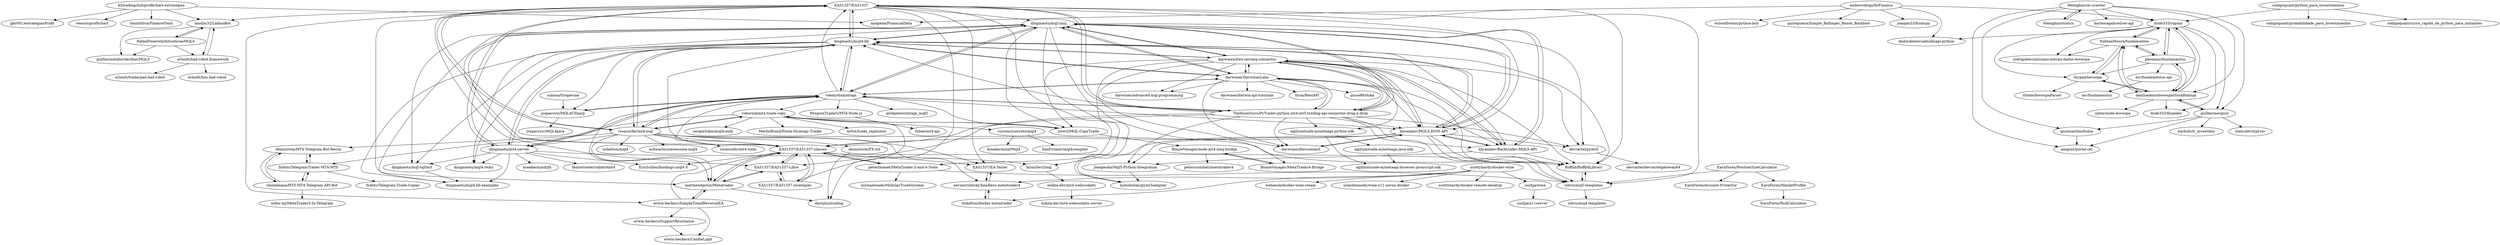 digraph G {
"b2tradingclub/profitchart-estrategias" -> "gbr001/estrategiasProfit"
"b2tradingclub/profitchart-estrategias" -> "venozo/profitchart"
"b2tradingclub/profitchart-estrategias" -> "landim32/LadinoBot"
"b2tradingclub/profitchart-estrategias" -> "SauloSilva/FinanceTools"
"b2tradingclub/profitchart-estrategias" -> "andpena/FinancialData"
"dingmaotu/mql-zmq" -> "dingmaotu/mql4-lib"
"dingmaotu/mql-zmq" -> "darwinex/dwx-zeromq-connector"
"dingmaotu/mql-zmq" -> "darwinex/DarwinexLabs"
"dingmaotu/mql-zmq" -> "khramkov/MQL5-JSON-API"
"dingmaotu/mql-zmq" -> "dingmaotu/mt4-server"
"dingmaotu/mql-zmq" -> "khramkov/Backtrader-MQL5-API"
"dingmaotu/mql-zmq" -> "vdemydiuk/mtapi"
"dingmaotu/mql-zmq" -> "jiowcl/MQL-CopyTrade"
"dingmaotu/mql-zmq" -> "TheSnowGuru/PyTrader-python-mt4-mt5-trading-api-connector-drag-n-drop"
"dingmaotu/mql-zmq" -> "devcartel/pymt5"
"dingmaotu/mql-zmq" -> "BonneVoyager/MetaTrader4-Bridge"
"dingmaotu/mql-zmq" -> "dingmaotu/mql4-redis"
"dingmaotu/mql-zmq" -> "dingmaotu/mql-sqlite3"
"dingmaotu/mql-zmq" -> "dingmaotu/mql4-lib-examples"
"dingmaotu/mql-zmq" -> "krisn/lws2mql"
"TheSnowGuru/PyTrader-python-mt4-mt5-trading-api-connector-drag-n-drop" -> "darwinex/dwx-zeromq-connector"
"TheSnowGuru/PyTrader-python-mt4-mt5-trading-api-connector-drag-n-drop" -> "agiliumtrade-ai/metaapi-python-sdk"
"TheSnowGuru/PyTrader-python-mt4-mt5-trading-api-connector-drag-n-drop" -> "dingmaotu/mql-zmq"
"TheSnowGuru/PyTrader-python-mt4-mt5-trading-api-connector-drag-n-drop" -> "khramkov/Backtrader-MQL5-API"
"TheSnowGuru/PyTrader-python-mt4-mt5-trading-api-connector-drag-n-drop" -> "darwinex/dwxconnect"
"TheSnowGuru/PyTrader-python-mt4-mt5-trading-api-connector-drag-n-drop" -> "khramkov/MQL5-JSON-API"
"TheSnowGuru/PyTrader-python-mt4-mt5-trading-api-connector-drag-n-drop" -> "Joaopeuko/Mql5-Python-Integration"
"TheSnowGuru/PyTrader-python-mt4-mt5-trading-api-connector-drag-n-drop" -> "EA31337/EA31337"
"TheSnowGuru/PyTrader-python-mt4-mt5-trading-api-connector-drag-n-drop" -> "devcartel/pymt5"
"TheSnowGuru/PyTrader-python-mt4-mt5-trading-api-connector-drag-n-drop" -> "EA31337/EA31337-classes"
"TheSnowGuru/PyTrader-python-mt4-mt5-trading-api-connector-drag-n-drop" -> "dingmaotu/mql4-lib"
"TheSnowGuru/PyTrader-python-mt4-mt5-trading-api-connector-drag-n-drop" -> "vdemydiuk/mtapi"
"TheSnowGuru/PyTrader-python-mt4-mt5-trading-api-connector-drag-n-drop" -> "sibvic/mq5-templates"
"TheSnowGuru/PyTrader-python-mt4-mt5-trading-api-connector-drag-n-drop" -> "darwinex/DarwinexLabs"
"TheSnowGuru/PyTrader-python-mt4-mt5-trading-api-connector-drag-n-drop" -> "EA31337/EA31337-Libre"
"sukona/Grapevine" -> "jseparovic/MQL4CSharp"
"EA31337/EA31337" -> "EA31337/EA31337-classes"
"EA31337/EA31337" -> "EA31337/EA31337-Libre"
"EA31337/EA31337" -> "rosasurfer/mt4-mql"
"EA31337/EA31337" -> "erwin-beckers/SimpleTrendReversalEA"
"EA31337/EA31337" -> "peterthomet/MetaTrader-5-and-4-Tools"
"EA31337/EA31337" -> "matthewkastor/Metatrader"
"EA31337/EA31337" -> "dingmaotu/mql4-lib"
"EA31337/EA31337" -> "EA31337/EA31337-strategies"
"EA31337/EA31337" -> "TheSnowGuru/PyTrader-python-mt4-mt5-trading-api-connector-drag-n-drop"
"EA31337/EA31337" -> "khramkov/MQL5-JSON-API"
"EA31337/EA31337" -> "dingmaotu/mql-zmq"
"EA31337/EA31337" -> "landim32/LadinoBot"
"EA31337/EA31337" -> "sibvic/mq5-templates"
"EA31337/EA31337" -> "EA31337/EA-Tester"
"EA31337/EA31337" -> "Roffild/RoffildLibrary"
"scottyhardy/docker-wine" -> "scottyhardy/docker-remote-desktop"
"scottyhardy/docker-wine" -> "tickelton/docker-metatrader"
"scottyhardy/docker-wine" -> "webanck/docker-wine-steam"
"scottyhardy/docker-wine" -> "solarkennedy/wine-x11-novnc-docker"
"scottyhardy/docker-wine" -> "suchja/wine"
"scottyhardy/docker-wine" -> "nevmerzhitsky/headless-metatrader4"
"dude333/rapina" -> "NathanMoura/fundamentos"
"dude333/rapina" -> "daniloaleixo/bovespaStockRatings"
"dude333/rapina" -> "rodrigobercini/como-extrair-dados-bovespa"
"dude333/rapina" -> "thypad/bovespa"
"dude333/rapina" -> "guilhermecgs/ir"
"dude333/rapina" -> "phoemur/fundamentus"
"dude333/rapina" -> "dude333/fiispider"
"dude333/rapina" -> "dadosdemercado/dmapi-python"
"erwin-beckers/SupportResistance" -> "erwin-beckers/CandleLight"
"peterthomet/MetaTrader-5-and-4-Tools" -> "EA31337/EA31337-classes"
"peterthomet/MetaTrader-5-and-4-Tools" -> "sibvic/mq5-templates"
"peterthomet/MetaTrader-5-and-4-Tools" -> "michaelwade/ModularTradeSystem"
"Menighin/cei-crawler" -> "Menighin/stoincs"
"Menighin/cei-crawler" -> "gicornachini/bolsa"
"Menighin/cei-crawler" -> "guilhermecgs/ir"
"Menighin/cei-crawler" -> "dude333/rapina"
"Menighin/cei-crawler" -> "barbosagabriel/cei-api"
"Menighin/cei-crawler" -> "daniloaleixo/bovespaStockRatings"
"Menighin/cei-crawler" -> "amgsnt/portal-cei"
"agiliumtrade-ai/metaapi-python-sdk" -> "agiliumtrade-ai/metaapi-browser-javascript-sdk"
"agiliumtrade-ai/metaapi-python-sdk" -> "agiliumtrade-ai/metaapi-java-sdk"
"darwinex/DarwinexLabs" -> "darwinex/dwx-zeromq-connector"
"darwinex/DarwinexLabs" -> "dingmaotu/mql-zmq"
"darwinex/DarwinexLabs" -> "dingmaotu/mql4-lib"
"darwinex/DarwinexLabs" -> "khramkov/Backtrader-MQL5-API"
"darwinex/DarwinexLabs" -> "darwinex/dwxconnect"
"darwinex/DarwinexLabs" -> "Roffild/RoffildLibrary"
"darwinex/DarwinexLabs" -> "TheSnowGuru/PyTrader-python-mt4-mt5-trading-api-connector-drag-n-drop"
"darwinex/DarwinexLabs" -> "darwinex/advanced-mql-programming"
"darwinex/DarwinexLabs" -> "vdemydiuk/mtapi"
"darwinex/DarwinexLabs" -> "fxcm/RestAPI" ["e"=1]
"darwinex/DarwinexLabs" -> "khramkov/MQL5-JSON-API"
"darwinex/DarwinexLabs" -> "giuse88/duka" ["e"=1]
"darwinex/DarwinexLabs" -> "darwinex/darwin-api-tutorials"
"darwinex/dwx-zeromq-connector" -> "darwinex/DarwinexLabs"
"darwinex/dwx-zeromq-connector" -> "dingmaotu/mql-zmq"
"darwinex/dwx-zeromq-connector" -> "dingmaotu/mql4-lib"
"darwinex/dwx-zeromq-connector" -> "khramkov/MQL5-JSON-API"
"darwinex/dwx-zeromq-connector" -> "TheSnowGuru/PyTrader-python-mt4-mt5-trading-api-connector-drag-n-drop"
"darwinex/dwx-zeromq-connector" -> "khramkov/Backtrader-MQL5-API"
"darwinex/dwx-zeromq-connector" -> "nicholishen/pymt5adapter"
"darwinex/dwx-zeromq-connector" -> "darwinex/dwxconnect"
"darwinex/dwx-zeromq-connector" -> "darwinex/advanced-mql-programming"
"darwinex/dwx-zeromq-connector" -> "Roffild/RoffildLibrary"
"darwinex/dwx-zeromq-connector" -> "agiliumtrade-ai/metaapi-python-sdk"
"darwinex/dwx-zeromq-connector" -> "jiowcl/MQL-CopyTrade"
"darwinex/dwx-zeromq-connector" -> "devcartel/pymt5"
"darwinex/dwxconnect" -> "khramkov/MQL5-JSON-API"
"devcartel/pymt5" -> "devcartel/devcartelgateway64"
"khramkov/MQL5-JSON-API" -> "khramkov/Backtrader-MQL5-API"
"khramkov/MQL5-JSON-API" -> "dingmaotu/mql-zmq"
"khramkov/MQL5-JSON-API" -> "Roffild/RoffildLibrary"
"khramkov/MQL5-JSON-API" -> "sibvic/mq5-templates"
"khramkov/MQL5-JSON-API" -> "darwinex/dwx-zeromq-connector"
"khramkov/MQL5-JSON-API" -> "darwinex/dwxconnect"
"khramkov/MQL5-JSON-API" -> "Joaopeuko/Mql5-Python-Integration"
"khramkov/MQL5-JSON-API" -> "EA31337/EA31337-classes"
"khramkov/MQL5-JSON-API" -> "dingmaotu/mql4-lib"
"khramkov/MQL5-JSON-API" -> "devcartel/pymt5"
"khramkov/MQL5-JSON-API" -> "nicholishen/pymt5adapter"
"currencysecrets/mql4" -> "IlanFrumer/mql4compiler"
"currencysecrets/mql4" -> "breakermind/Mql4"
"guilhermecgs/ir" -> "gicornachini/bolsa"
"guilhermecgs/ir" -> "staticdev/irpf-cei"
"guilhermecgs/ir" -> "amgsnt/portal-cei"
"guilhermecgs/ir" -> "barbolo/ir_investidor"
"guilhermecgs/ir" -> "daniloaleixo/bovespaStockRatings"
"dennislwm/FX-Git" -> "davejlin/trading"
"dingmaotu/mql4-lib" -> "dingmaotu/mql-zmq"
"dingmaotu/mql4-lib" -> "dingmaotu/mt4-server"
"dingmaotu/mql4-lib" -> "vdemydiuk/mtapi"
"dingmaotu/mql4-lib" -> "darwinex/dwx-zeromq-connector"
"dingmaotu/mql4-lib" -> "rosasurfer/mt4-mql"
"dingmaotu/mql4-lib" -> "dingmaotu/mql4-lib-examples"
"dingmaotu/mql4-lib" -> "EA31337/EA31337-classes"
"dingmaotu/mql4-lib" -> "dingmaotu/mql-sqlite3"
"dingmaotu/mql4-lib" -> "khramkov/MQL5-JSON-API"
"dingmaotu/mql4-lib" -> "jseparovic/MQL4CSharp"
"dingmaotu/mql4-lib" -> "EA31337/EA31337"
"dingmaotu/mql4-lib" -> "Roffild/RoffildLibrary"
"dingmaotu/mql4-lib" -> "darwinex/DarwinexLabs"
"dingmaotu/mql4-lib" -> "khramkov/Backtrader-MQL5-API"
"dingmaotu/mql4-lib" -> "dingmaotu/mql4-redis"
"krisn/lws2mql" -> "mikha-dev/mt4-websockets"
"rosasurfer/mt4-mql" -> "schwarmco/awesome-mql4"
"rosasurfer/mt4-mql" -> "dingmaotu/mql4-lib"
"rosasurfer/mt4-mql" -> "vobornik/mt4-trade-copy"
"rosasurfer/mt4-mql" -> "rosasurfer/mt4-tools"
"rosasurfer/mt4-mql" -> "EA31337/EA-Tester"
"rosasurfer/mt4-mql" -> "EA31337/EA31337"
"rosasurfer/mt4-mql" -> "EA31337/EA31337-classes"
"rosasurfer/mt4-mql" -> "matthewkastor/Metatrader"
"rosasurfer/mt4-mql" -> "vdemydiuk/mtapi"
"rosasurfer/mt4-mql" -> "dennislwm/FX-Git"
"rosasurfer/mt4-mql" -> "dingmaotu/mt4-server"
"rosasurfer/mt4-mql" -> "nevmerzhitsky/headless-metatrader4"
"rosasurfer/mt4-mql" -> "Roffild/RoffildLibrary"
"rosasurfer/mt4-mql" -> "tickelton/mql4"
"rosasurfer/mt4-mql" -> "dennislwm/MT4-Telegram-Bot-Recon"
"EarnForex/PositionSizeCalculator" -> "EarnForex/Account-Protector"
"EarnForex/PositionSizeCalculator" -> "EarnForex/MarketProfile"
"EarnForex/PositionSizeCalculator" -> "sibvic/mq5-templates"
"erwin-beckers/SimpleTrendReversalEA" -> "erwin-beckers/CandleLight"
"erwin-beckers/SimpleTrendReversalEA" -> "erwin-beckers/SupportResistance"
"erwin-beckers/SimpleTrendReversalEA" -> "matthewkastor/Metatrader"
"erwin-beckers/SimpleTrendReversalEA" -> "EA31337/EA31337-classes"
"BonneVoyager/MetaTrader4-Bridge" -> "BonneVoyager/node-mt4-zmq-bridge"
"EA31337/EA31337-classes" -> "EA31337/EA31337-Libre"
"EA31337/EA31337-classes" -> "EA31337/EA31337-strategies"
"EA31337/EA31337-classes" -> "EA31337/EA-Tester"
"EA31337/EA31337-classes" -> "peterthomet/MetaTrader-5-and-4-Tools"
"EA31337/EA31337-classes" -> "EA31337/EA31337"
"EA31337/EA31337-classes" -> "matthewkastor/Metatrader"
"EA31337/EA31337-classes" -> "sibvic/mq5-templates"
"EA31337/EA31337-classes" -> "EricSchles/bindings-mql4-5"
"vdemydiuk/mtapi" -> "jseparovic/MQL4CSharp"
"vdemydiuk/mtapi" -> "dingmaotu/mql4-lib"
"vdemydiuk/mtapi" -> "dingmaotu/mt4-server"
"vdemydiuk/mtapi" -> "dingmaotu/mql-zmq"
"vdemydiuk/mtapi" -> "rosasurfer/mt4-mql"
"vdemydiuk/mtapi" -> "khramkov/MQL5-JSON-API"
"vdemydiuk/mtapi" -> "EA31337/EA31337-classes"
"vdemydiuk/mtapi" -> "vobornik/mt4-trade-copy"
"vdemydiuk/mtapi" -> "TheSnowGuru/PyTrader-python-mt4-mt5-trading-api-connector-drag-n-drop"
"vdemydiuk/mtapi" -> "darwinex/DarwinexLabs"
"vdemydiuk/mtapi" -> "PenguinTraders/MT4-Node.js"
"vdemydiuk/mtapi" -> "matthewkastor/Metatrader"
"vdemydiuk/mtapi" -> "EA31337/EA31337"
"vdemydiuk/mtapi" -> "jiowcl/MQL-CopyTrade"
"vdemydiuk/mtapi" -> "gridgentoo/mtapi_mql5"
"sibvic/mq5-templates" -> "sibvic/mq4-templates"
"sibvic/mq5-templates" -> "Roffild/RoffildLibrary"
"PenguinTraders/MT4-Node.js" -> "fxbee/mt4-api"
"khramkov/Backtrader-MQL5-API" -> "khramkov/MQL5-JSON-API"
"khramkov/Backtrader-MQL5-API" -> "dingmaotu/mql-zmq"
"khramkov/Backtrader-MQL5-API" -> "Roffild/RoffildLibrary"
"khramkov/Backtrader-MQL5-API" -> "darwinex/dwx-zeromq-connector"
"khramkov/Backtrader-MQL5-API" -> "Joaopeuko/Mql5-Python-Integration"
"thypad/bovespa" -> "rhlobo/bovespaParser"
"thypad/bovespa" -> "NathanMoura/fundamentos"
"thypad/bovespa" -> "daniloaleixo/bovespaStockRatings"
"jiowcl/MQL-CopyTrade" -> "vobornik/mt4-trade-copy"
"jiowcl/MQL-CopyTrade" -> "BonneVoyager/node-mt4-zmq-bridge"
"dingmaotu/mql-sqlite3" -> "dingmaotu/mql4-lib-examples"
"dingmaotu/mt4-server" -> "dingmaotu/mql4-lib"
"dingmaotu/mt4-server" -> "dingmaotu/mql-zmq"
"dingmaotu/mt4-server" -> "dingmaotu/mql4-lib-examples"
"dingmaotu/mt4-server" -> "dingmaotu/mql4-redis"
"dingmaotu/mt4-server" -> "vdemydiuk/mtapi"
"dingmaotu/mt4-server" -> "krisn/lws2mql"
"dingmaotu/mt4-server" -> "EricSchles/bindings-mql4-5"
"dingmaotu/mt4-server" -> "breakermind/jfx"
"dingmaotu/mt4-server" -> "femtotrader/rabbit4mt4"
"dingmaotu/mt4-server" -> "dingmaotu/mql-sqlite3"
"vobornik/mt4-trade-copy" -> "jiowcl/MQL-CopyTrade"
"vobornik/mt4-trade-copy" -> "rosasurfer/mt4-mql"
"vobornik/mt4-trade-copy" -> "currencysecrets/mql4"
"vobornik/mt4-trade-copy" -> "MerlinBrasil/Forex-Strategy-Trader"
"vobornik/mt4-trade-copy" -> "kr0st/trade_replicator"
"vobornik/mt4-trade-copy" -> "sergeylukin/mql4-auth"
"vobornik/mt4-trade-copy" -> "davejlin/trading"
"vobornik/mt4-trade-copy" -> "fx4btc/TelegramTrader-MT4-MT5"
"sholafalana/MT5-MT4-Telegram-API-Bot" -> "fx4btc/TelegramTrader-MT4-MT5"
"sholafalana/MT5-MT4-Telegram-API-Bot" -> "dennislwm/MT4-Telegram-Bot-Recon"
"sholafalana/MT5-MT4-Telegram-API-Bot" -> "wilby-mj/MetaTrader5-to-Telegram"
"EA31337/EA31337-Libre" -> "EA31337/EA31337-strategies"
"EA31337/EA31337-Libre" -> "EA31337/EA31337-classes"
"EA31337/EA31337-Libre" -> "matthewkastor/Metatrader"
"EA31337/EA31337-strategies" -> "EA31337/EA31337-Libre"
"EA31337/EA31337-strategies" -> "EA31337/EA31337-classes"
"Joaopeuko/Mql5-Python-Integration" -> "nicholishen/pymt5adapter"
"Roffild/RoffildLibrary" -> "sibvic/mq5-templates"
"jseparovic/MQL4CSharp" -> "vdemydiuk/mtapi"
"jseparovic/MQL4CSharp" -> "jseparovic/MQL4Java"
"EarnForex/MarketProfile" -> "EarnForex/RiskCalculator"
"fx4btc/TelegramTrader-MT4-MT5" -> "dennislwm/MT4-Telegram-Bot-Recon"
"fx4btc/TelegramTrader-MT4-MT5" -> "sholafalana/MT5-MT4-Telegram-API-Bot"
"fx4btc/TelegramTrader-MT4-MT5" -> "fx4btc/Telegram-Trade-Copier"
"RafaelFenerick/IntroducaoMQL5" -> "landim32/LadinoBot"
"RafaelFenerick/IntroducaoMQL5" -> "guilhermetabordaribas/MQL5"
"RafaelFenerick/IntroducaoMQL5" -> "erlonfs/bad-robot.framework"
"landim32/LadinoBot" -> "erlonfs/bad-robot.framework"
"landim32/LadinoBot" -> "RafaelFenerick/IntroducaoMQL5"
"landim32/LadinoBot" -> "guilhermetabordaribas/MQL5"
"daniloaleixo/bovespaStockRatings" -> "phoemur/fundamentus"
"daniloaleixo/bovespaStockRatings" -> "thypad/bovespa"
"daniloaleixo/bovespaStockRatings" -> "NathanMoura/fundamentos"
"daniloaleixo/bovespaStockRatings" -> "dude333/rapina"
"daniloaleixo/bovespaStockRatings" -> "guilhermecgs/ir"
"daniloaleixo/bovespaStockRatings" -> "nihey/node-bovespa"
"daniloaleixo/bovespaStockRatings" -> "dude333/fiispider"
"codigoquant/python_para_investimentos" -> "codigoquant/probabilidade_para_investimentos"
"codigoquant/python_para_investimentos" -> "codigoquant/curso_rapido_de_python_para_iniciantes"
"codigoquant/python_para_investimentos" -> "dude333/rapina"
"eudesrodrigo/brFinance" -> "dadosdemercado/dmapi-python"
"eudesrodrigo/brFinance" -> "joaopm33/fundspy"
"eudesrodrigo/brFinance" -> "dude333/rapina"
"eudesrodrigo/brFinance" -> "andpena/FinancialData"
"eudesrodrigo/brFinance" -> "wilsonfreitas/python-bcb"
"eudesrodrigo/brFinance" -> "guiregueira/Simple_Bollinger_Bands_Backtest"
"erlonfs/bad-robot.framework" -> "erlonfs/traderpad.bad-robot"
"erlonfs/bad-robot.framework" -> "erlonfs/box.bad-robot"
"erlonfs/bad-robot.framework" -> "landim32/LadinoBot"
"tickelton/docker-metatrader" -> "nevmerzhitsky/headless-metatrader4"
"matthewkastor/Metatrader" -> "davejlin/trading"
"matthewkastor/Metatrader" -> "EA31337/EA31337-Libre"
"matthewkastor/Metatrader" -> "erwin-beckers/SimpleTrendReversalEA"
"matthewkastor/Metatrader" -> "EA31337/EA31337-classes"
"NathanMoura/fundamentos" -> "thypad/bovespa"
"NathanMoura/fundamentos" -> "daniloaleixo/bovespaStockRatings"
"NathanMoura/fundamentos" -> "dude333/rapina"
"NathanMoura/fundamentos" -> "phoemur/fundamentus"
"NathanMoura/fundamentos" -> "rodrigobercini/como-extrair-dados-bovespa"
"mikha-dev/mt4-websockets" -> "mikha-dev/mt4-websockets-server"
"nevmerzhitsky/headless-metatrader4" -> "tickelton/docker-metatrader"
"nevmerzhitsky/headless-metatrader4" -> "EA31337/EA-Tester"
"mv/fundamentus-api" -> "mv/fundamentus"
"gicornachini/bolsa" -> "amgsnt/portal-cei"
"dennislwm/MT4-Telegram-Bot-Recon" -> "fx4btc/TelegramTrader-MT4-MT5"
"dennislwm/MT4-Telegram-Bot-Recon" -> "sholafalana/MT5-MT4-Telegram-API-Bot"
"phoemur/fundamentus" -> "daniloaleixo/bovespaStockRatings"
"phoemur/fundamentus" -> "NathanMoura/fundamentos"
"phoemur/fundamentus" -> "thypad/bovespa"
"phoemur/fundamentus" -> "dude333/rapina"
"phoemur/fundamentus" -> "mv/fundamentus-api"
"EA31337/EA-Tester" -> "nevmerzhitsky/headless-metatrader4"
"BonneVoyager/node-mt4-zmq-bridge" -> "BonneVoyager/MetaTrader4-Bridge"
"BonneVoyager/node-mt4-zmq-bridge" -> "peterszombati/metatrader4"
"Menighin/stoincs" -> "Menighin/cei-crawler"
"suchja/wine" -> "suchja/x11server"
"agiliumtrade-ai/metaapi-java-sdk" -> "agiliumtrade-ai/metaapi-browser-javascript-sdk"
"b2tradingclub/profitchart-estrategias" ["l"="20.883,33.076"]
"gbr001/estrategiasProfit" ["l"="20.872,33.059"]
"venozo/profitchart" ["l"="20.895,33.059"]
"landim32/LadinoBot" ["l"="20.842,33.152"]
"SauloSilva/FinanceTools" ["l"="20.904,33.075"]
"andpena/FinancialData" ["l"="20.913,33.014"]
"dingmaotu/mql-zmq" ["l"="20.837,33.281"]
"dingmaotu/mql4-lib" ["l"="20.817,33.277"]
"darwinex/dwx-zeromq-connector" ["l"="20.837,33.308"]
"darwinex/DarwinexLabs" ["l"="20.829,33.295"]
"khramkov/MQL5-JSON-API" ["l"="20.808,33.308"]
"dingmaotu/mt4-server" ["l"="20.847,33.266"]
"khramkov/Backtrader-MQL5-API" ["l"="20.821,33.312"]
"vdemydiuk/mtapi" ["l"="20.81,33.26"]
"jiowcl/MQL-CopyTrade" ["l"="20.818,33.243"]
"TheSnowGuru/PyTrader-python-mt4-mt5-trading-api-connector-drag-n-drop" ["l"="20.809,33.295"]
"devcartel/pymt5" ["l"="20.837,33.327"]
"BonneVoyager/MetaTrader4-Bridge" ["l"="20.869,33.242"]
"dingmaotu/mql4-redis" ["l"="20.863,33.281"]
"dingmaotu/mql-sqlite3" ["l"="20.841,33.255"]
"dingmaotu/mql4-lib-examples" ["l"="20.86,33.266"]
"krisn/lws2mql" ["l"="20.891,33.268"]
"agiliumtrade-ai/metaapi-python-sdk" ["l"="20.871,33.322"]
"darwinex/dwxconnect" ["l"="20.814,33.326"]
"Joaopeuko/Mql5-Python-Integration" ["l"="20.798,33.332"]
"EA31337/EA31337" ["l"="20.785,33.272"]
"EA31337/EA31337-classes" ["l"="20.777,33.286"]
"sibvic/mq5-templates" ["l"="20.776,33.317"]
"EA31337/EA31337-Libre" ["l"="20.761,33.283"]
"sukona/Grapevine" ["l"="20.899,33.219"]
"jseparovic/MQL4CSharp" ["l"="20.847,33.239"]
"rosasurfer/mt4-mql" ["l"="20.776,33.249"]
"erwin-beckers/SimpleTrendReversalEA" ["l"="20.734,33.284"]
"peterthomet/MetaTrader-5-and-4-Tools" ["l"="20.753,33.309"]
"matthewkastor/Metatrader" ["l"="20.758,33.267"]
"EA31337/EA31337-strategies" ["l"="20.762,33.295"]
"EA31337/EA-Tester" ["l"="20.734,33.262"]
"Roffild/RoffildLibrary" ["l"="20.792,33.298"]
"scottyhardy/docker-wine" ["l"="20.612,33.251"]
"scottyhardy/docker-remote-desktop" ["l"="20.602,33.28"]
"tickelton/docker-metatrader" ["l"="20.658,33.252"]
"webanck/docker-wine-steam" ["l"="20.57,33.27"]
"solarkennedy/wine-x11-novnc-docker" ["l"="20.57,33.242"]
"suchja/wine" ["l"="20.586,33.217"]
"nevmerzhitsky/headless-metatrader4" ["l"="20.691,33.254"]
"dude333/rapina" ["l"="20.972,32.894"]
"NathanMoura/fundamentos" ["l"="20.991,32.891"]
"daniloaleixo/bovespaStockRatings" ["l"="20.982,32.876"]
"rodrigobercini/como-extrair-dados-bovespa" ["l"="20.999,32.877"]
"thypad/bovespa" ["l"="20.995,32.905"]
"guilhermecgs/ir" ["l"="20.975,32.851"]
"phoemur/fundamentus" ["l"="21.01,32.89"]
"dude333/fiispider" ["l"="20.958,32.881"]
"dadosdemercado/dmapi-python" ["l"="20.958,32.926"]
"erwin-beckers/SupportResistance" ["l"="20.699,33.29"]
"erwin-beckers/CandleLight" ["l"="20.706,33.302"]
"michaelwade/ModularTradeSystem" ["l"="20.726,33.327"]
"Menighin/cei-crawler" ["l"="21.003,32.851"]
"Menighin/stoincs" ["l"="21.03,32.844"]
"gicornachini/bolsa" ["l"="20.996,32.829"]
"barbosagabriel/cei-api" ["l"="21.016,32.832"]
"amgsnt/portal-cei" ["l"="20.984,32.837"]
"agiliumtrade-ai/metaapi-browser-javascript-sdk" ["l"="20.888,33.34"]
"agiliumtrade-ai/metaapi-java-sdk" ["l"="20.9,33.333"]
"darwinex/advanced-mql-programming" ["l"="20.857,33.33"]
"fxcm/RestAPI" ["l"="21.558,32.838"]
"giuse88/duka" ["l"="21.63,32.79"]
"darwinex/darwin-api-tutorials" ["l"="20.869,33.303"]
"nicholishen/pymt5adapter" ["l"="20.818,33.342"]
"devcartel/devcartelgateway64" ["l"="20.851,33.359"]
"currencysecrets/mql4" ["l"="20.722,33.186"]
"IlanFrumer/mql4compiler" ["l"="20.711,33.164"]
"breakermind/Mql4" ["l"="20.694,33.173"]
"staticdev/irpf-cei" ["l"="20.952,32.837"]
"barbolo/ir_investidor" ["l"="20.964,32.823"]
"dennislwm/FX-Git" ["l"="20.727,33.236"]
"davejlin/trading" ["l"="20.746,33.241"]
"mikha-dev/mt4-websockets" ["l"="20.931,33.268"]
"schwarmco/awesome-mql4" ["l"="20.748,33.225"]
"vobornik/mt4-trade-copy" ["l"="20.774,33.219"]
"rosasurfer/mt4-tools" ["l"="20.789,33.228"]
"tickelton/mql4" ["l"="20.762,33.235"]
"dennislwm/MT4-Telegram-Bot-Recon" ["l"="20.773,33.189"]
"EarnForex/PositionSizeCalculator" ["l"="20.749,33.375"]
"EarnForex/Account-Protector" ["l"="20.754,33.398"]
"EarnForex/MarketProfile" ["l"="20.725,33.401"]
"BonneVoyager/node-mt4-zmq-bridge" ["l"="20.86,33.221"]
"EricSchles/bindings-mql4-5" ["l"="20.849,33.291"]
"PenguinTraders/MT4-Node.js" ["l"="20.829,33.21"]
"gridgentoo/mtapi_mql5" ["l"="20.812,33.228"]
"sibvic/mq4-templates" ["l"="20.757,33.345"]
"fxbee/mt4-api" ["l"="20.84,33.189"]
"rhlobo/bovespaParser" ["l"="21.014,32.923"]
"breakermind/jfx" ["l"="20.877,33.257"]
"femtotrader/rabbit4mt4" ["l"="20.899,33.285"]
"MerlinBrasil/Forex-Strategy-Trader" ["l"="20.758,33.2"]
"kr0st/trade_replicator" ["l"="20.743,33.207"]
"sergeylukin/mql4-auth" ["l"="20.789,33.2"]
"fx4btc/TelegramTrader-MT4-MT5" ["l"="20.76,33.177"]
"sholafalana/MT5-MT4-Telegram-API-Bot" ["l"="20.773,33.163"]
"wilby-mj/MetaTrader5-to-Telegram" ["l"="20.772,33.141"]
"jseparovic/MQL4Java" ["l"="20.875,33.226"]
"EarnForex/RiskCalculator" ["l"="20.714,33.418"]
"fx4btc/Telegram-Trade-Copier" ["l"="20.745,33.154"]
"RafaelFenerick/IntroducaoMQL5" ["l"="20.856,33.135"]
"guilhermetabordaribas/MQL5" ["l"="20.872,33.143"]
"erlonfs/bad-robot.framework" ["l"="20.837,33.127"]
"nihey/node-bovespa" ["l"="20.947,32.861"]
"codigoquant/python_para_investimentos" ["l"="20.925,32.894"]
"codigoquant/probabilidade_para_investimentos" ["l"="20.904,32.901"]
"codigoquant/curso_rapido_de_python_para_iniciantes" ["l"="20.903,32.884"]
"eudesrodrigo/brFinance" ["l"="20.944,32.952"]
"joaopm33/fundspy" ["l"="20.929,32.967"]
"wilsonfreitas/python-bcb" ["l"="20.962,32.969"]
"guiregueira/Simple_Bollinger_Bands_Backtest" ["l"="20.923,32.949"]
"erlonfs/traderpad.bad-robot" ["l"="20.841,33.107"]
"erlonfs/box.bad-robot" ["l"="20.824,33.113"]
"mikha-dev/mt4-websockets-server" ["l"="20.955,33.27"]
"mv/fundamentus-api" ["l"="21.044,32.891"]
"mv/fundamentus" ["l"="21.066,32.891"]
"peterszombati/metatrader4" ["l"="20.876,33.201"]
"suchja/x11server" ["l"="20.563,33.199"]
}
